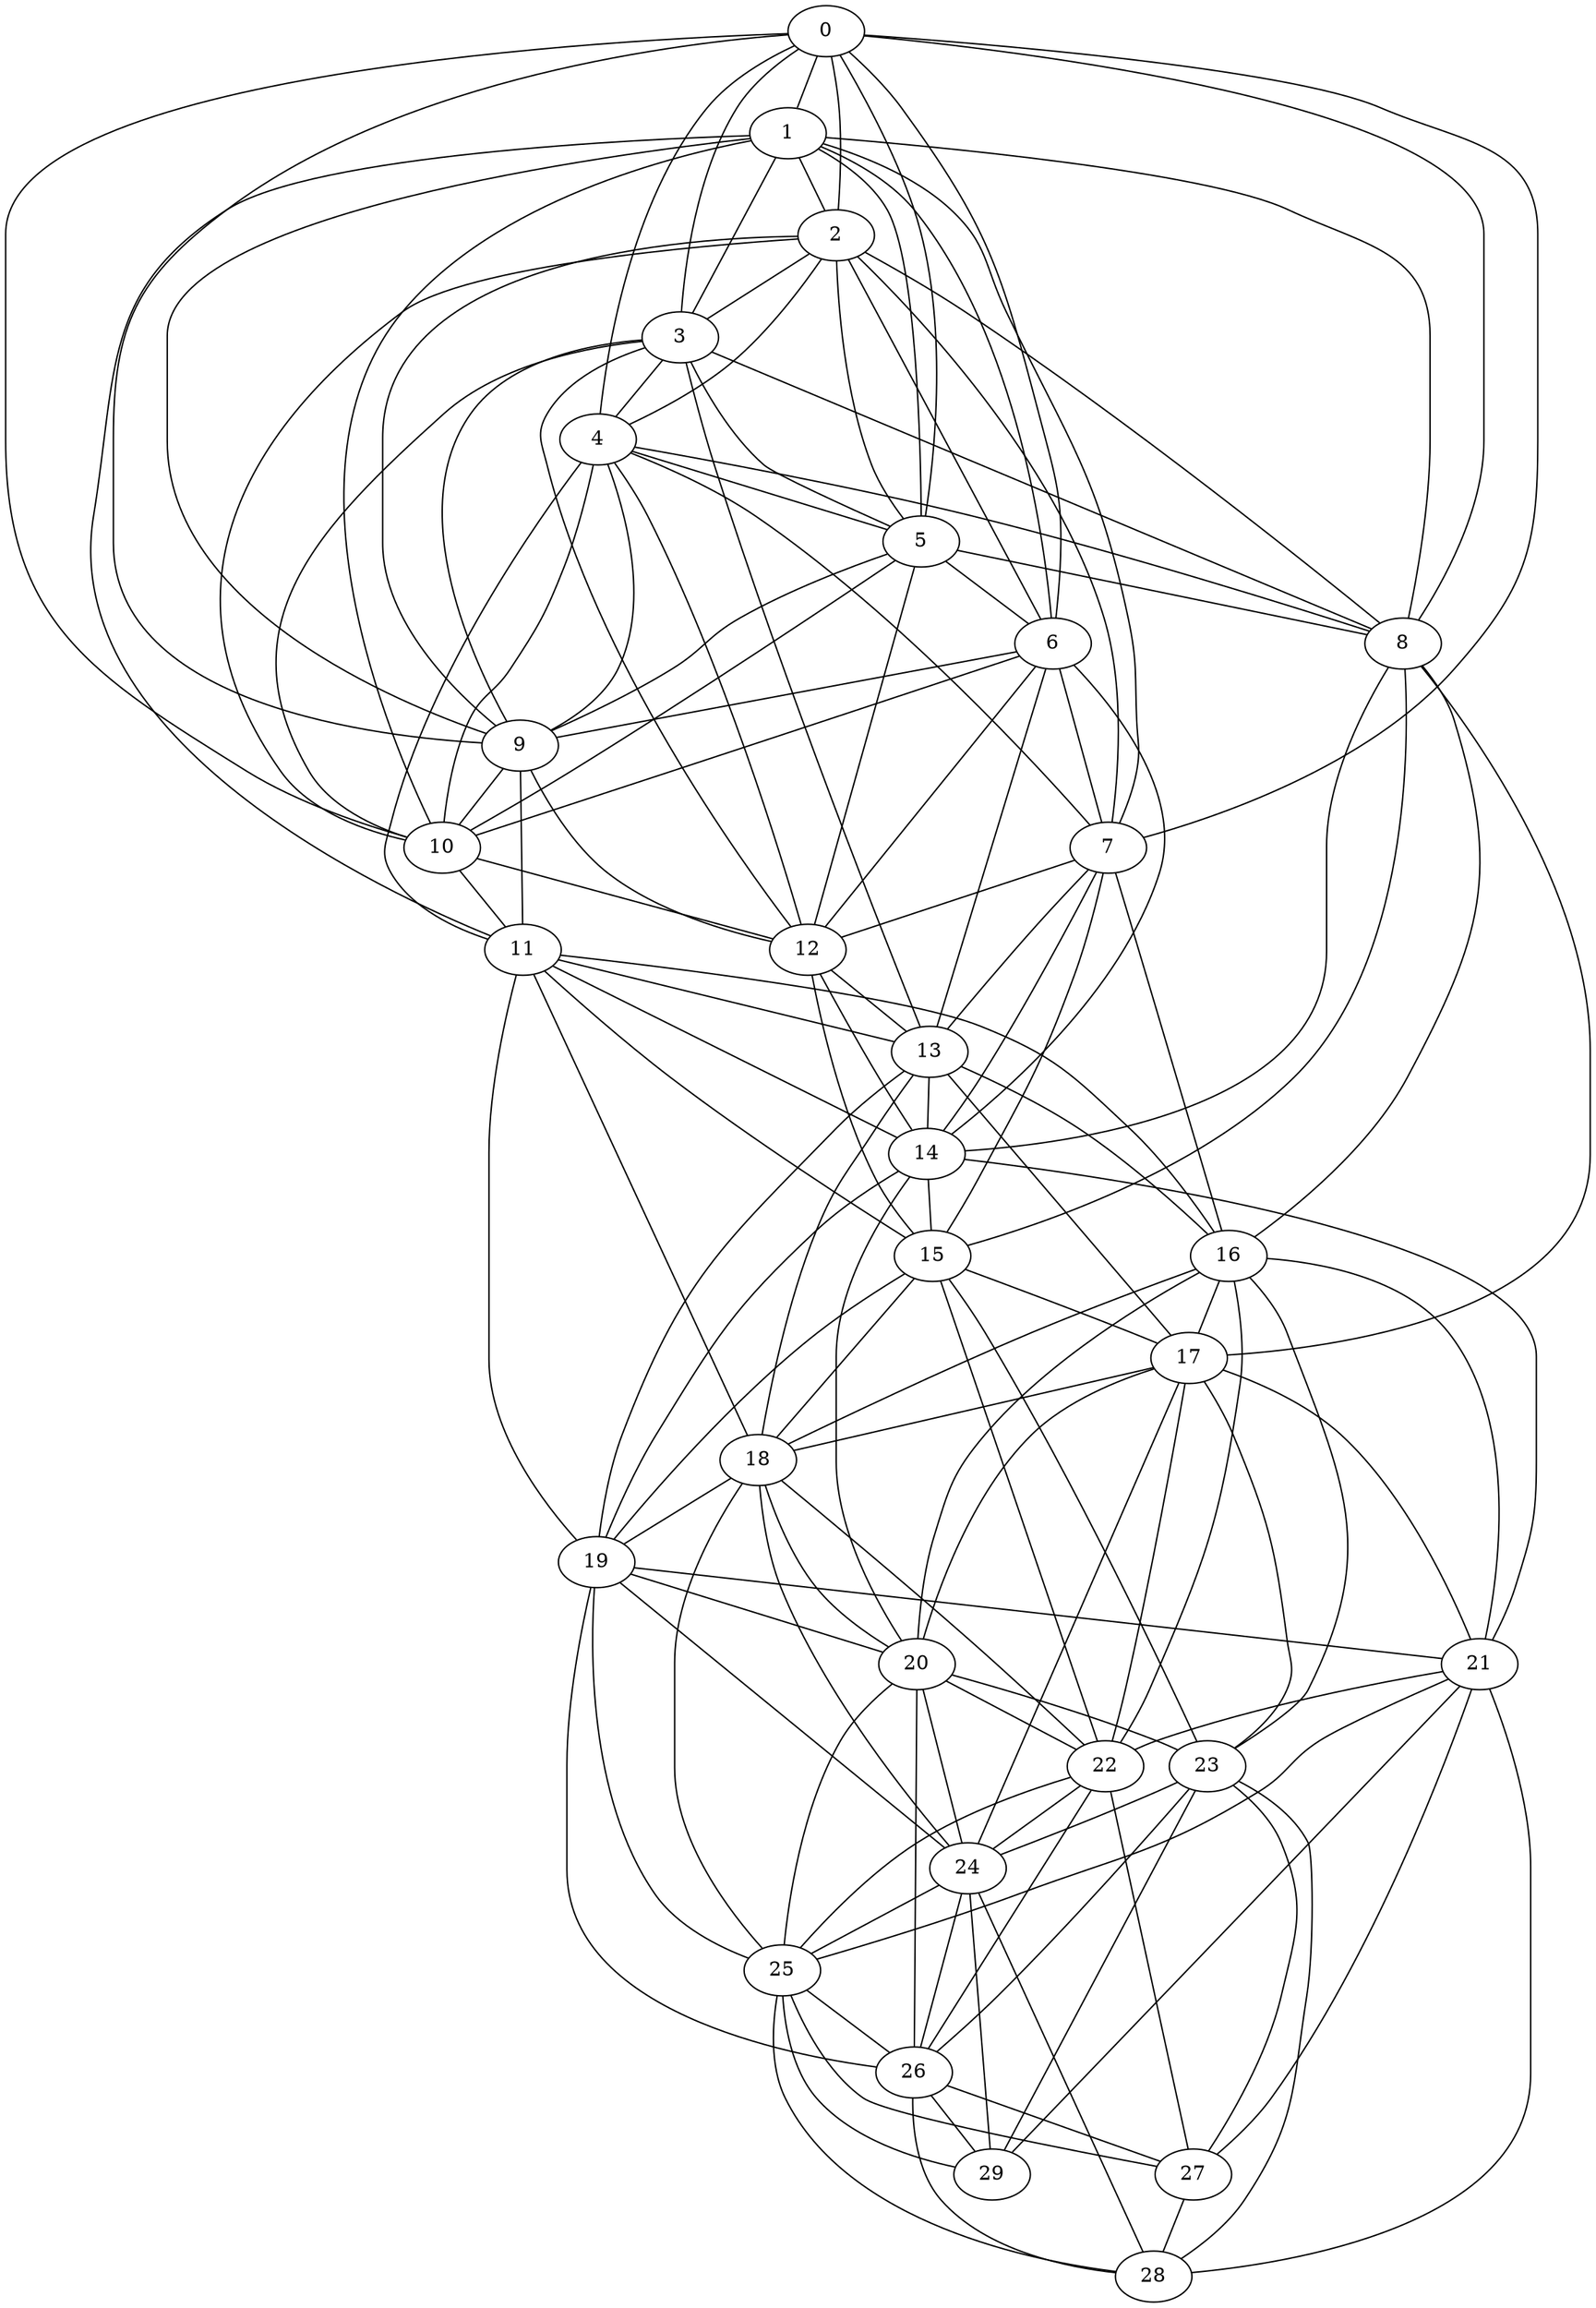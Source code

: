 graph grafoBarabasi_30_10  {
0;
1;
2;
3;
4;
5;
6;
7;
8;
9;
10;
11;
12;
13;
14;
15;
16;
17;
18;
19;
20;
21;
22;
23;
24;
25;
26;
27;
28;
29;
0 -- 1;
0 -- 2;
0 -- 3;
0 -- 4;
0 -- 5;
0 -- 6;
0 -- 7;
0 -- 8;
0 -- 9;
0 -- 10;
1 -- 2;
1 -- 3;
1 -- 5;
1 -- 6;
1 -- 7;
1 -- 8;
1 -- 9;
1 -- 10;
1 -- 11;
2 -- 3;
2 -- 4;
2 -- 5;
2 -- 6;
2 -- 7;
2 -- 8;
2 -- 9;
2 -- 10;
3 -- 4;
3 -- 5;
3 -- 8;
3 -- 9;
3 -- 10;
3 -- 12;
3 -- 13;
4 -- 5;
4 -- 7;
4 -- 8;
4 -- 9;
4 -- 10;
4 -- 11;
4 -- 12;
5 -- 6;
5 -- 8;
5 -- 9;
5 -- 10;
5 -- 12;
6 -- 7;
6 -- 9;
6 -- 10;
6 -- 12;
6 -- 13;
6 -- 14;
7 -- 12;
7 -- 13;
7 -- 14;
7 -- 15;
7 -- 16;
8 -- 14;
8 -- 15;
8 -- 16;
8 -- 17;
9 -- 10;
9 -- 11;
9 -- 12;
10 -- 11;
10 -- 12;
11 -- 13;
11 -- 14;
11 -- 15;
11 -- 16;
11 -- 18;
11 -- 19;
12 -- 13;
12 -- 14;
12 -- 15;
13 -- 14;
13 -- 16;
13 -- 17;
13 -- 18;
13 -- 19;
14 -- 15;
14 -- 19;
14 -- 20;
14 -- 21;
15 -- 17;
15 -- 18;
15 -- 19;
15 -- 22;
15 -- 23;
16 -- 17;
16 -- 18;
16 -- 20;
16 -- 21;
16 -- 22;
16 -- 23;
17 -- 18;
17 -- 20;
17 -- 21;
17 -- 22;
17 -- 23;
17 -- 24;
18 -- 19;
18 -- 20;
18 -- 22;
18 -- 24;
18 -- 25;
19 -- 20;
19 -- 21;
19 -- 24;
19 -- 25;
19 -- 26;
20 -- 22;
20 -- 23;
20 -- 24;
20 -- 25;
20 -- 26;
21 -- 22;
21 -- 25;
21 -- 27;
21 -- 28;
21 -- 29;
22 -- 24;
22 -- 25;
22 -- 26;
22 -- 27;
23 -- 24;
23 -- 26;
23 -- 27;
23 -- 28;
23 -- 29;
24 -- 25;
24 -- 28;
24 -- 29;
25 -- 26;
25 -- 27;
25 -- 28;
25 -- 29;
26 -- 24;
26 -- 27;
26 -- 28;
26 -- 29;
27 -- 28;
}